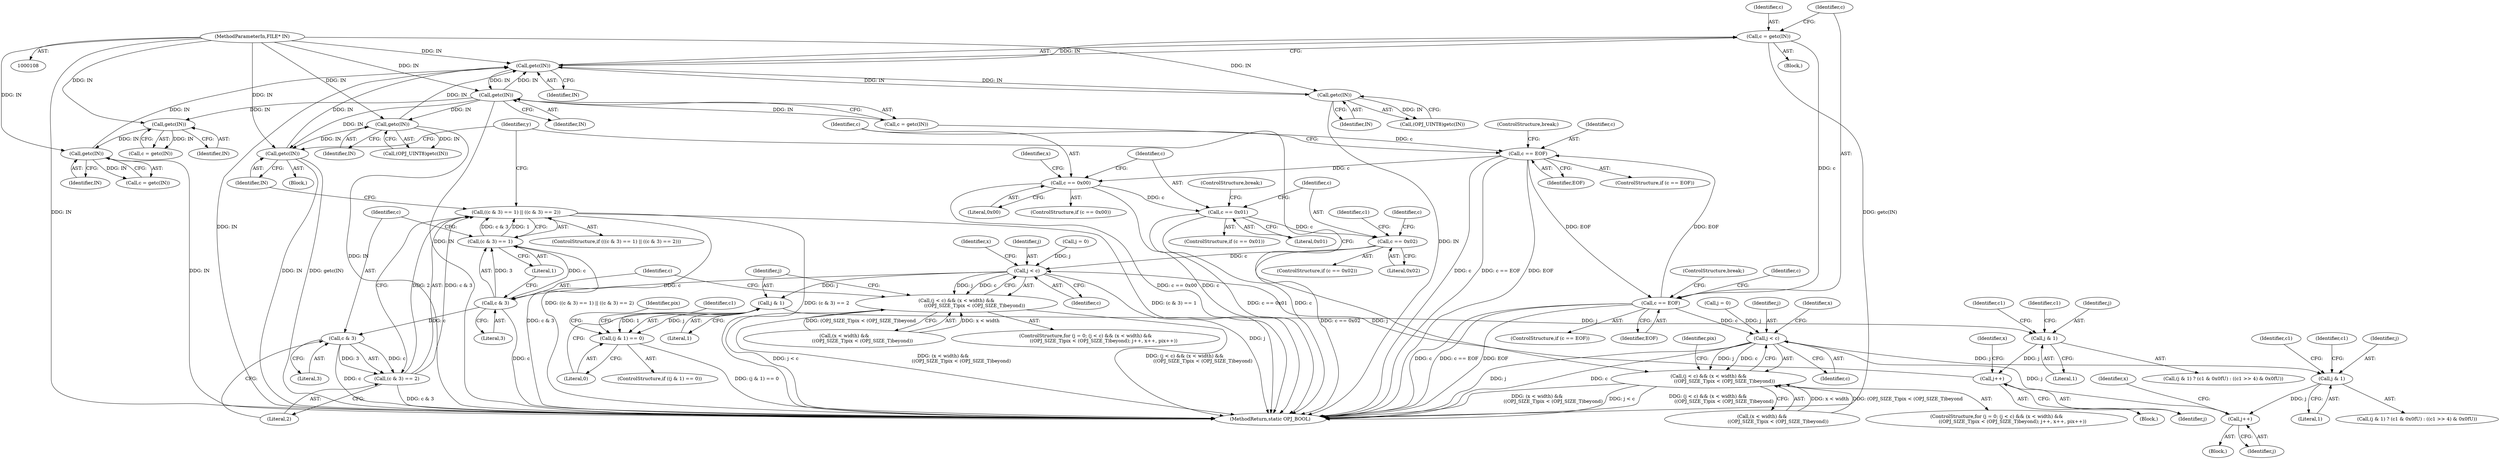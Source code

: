 digraph "0_openjpeg_cbe7384016083eac16078b359acd7a842253d503@API" {
"1000143" [label="(Call,c = getc(IN))"];
"1000145" [label="(Call,getc(IN))"];
"1000360" [label="(Call,getc(IN))"];
"1000215" [label="(Call,getc(IN))"];
"1000109" [label="(MethodParameterIn,FILE* IN)"];
"1000326" [label="(Call,getc(IN))"];
"1000264" [label="(Call,getc(IN))"];
"1000255" [label="(Call,getc(IN))"];
"1000162" [label="(Call,getc(IN))"];
"1000148" [label="(Call,c == EOF)"];
"1000169" [label="(Call,j < c)"];
"1000168" [label="(Call,(j < c) && (x < width) &&\n                     ((OPJ_SIZE_T)pix < (OPJ_SIZE_T)beyond))"];
"1000198" [label="(Call,j & 1)"];
"1000184" [label="(Call,j++)"];
"1000218" [label="(Call,c == EOF)"];
"1000224" [label="(Call,c == 0x00)"];
"1000242" [label="(Call,c == 0x01)"];
"1000249" [label="(Call,c == 0x02)"];
"1000292" [label="(Call,j < c)"];
"1000291" [label="(Call,(j < c) && (x < width) &&\n                        ((OPJ_SIZE_T)pix < (OPJ_SIZE_T)beyond))"];
"1000317" [label="(Call,j & 1)"];
"1000316" [label="(Call,(j & 1) == 0)"];
"1000334" [label="(Call,j & 1)"];
"1000307" [label="(Call,j++)"];
"1000350" [label="(Call,c & 3)"];
"1000349" [label="(Call,(c & 3) == 1)"];
"1000348" [label="(Call,((c & 3) == 1) || ((c & 3) == 2))"];
"1000355" [label="(Call,c & 3)"];
"1000354" [label="(Call,(c & 3) == 2)"];
"1000224" [label="(Call,c == 0x00)"];
"1000241" [label="(ControlStructure,if (c == 0x01))"];
"1000226" [label="(Literal,0x00)"];
"1000359" [label="(Block,)"];
"1000264" [label="(Call,getc(IN))"];
"1000335" [label="(Identifier,j)"];
"1000357" [label="(Literal,3)"];
"1000250" [label="(Identifier,c)"];
"1000183" [label="(Block,)"];
"1000213" [label="(Call,c = getc(IN))"];
"1000139" [label="(Identifier,y)"];
"1000297" [label="(Identifier,x)"];
"1000109" [label="(MethodParameterIn,FILE* IN)"];
"1000225" [label="(Identifier,c)"];
"1000308" [label="(Identifier,j)"];
"1000188" [label="(Identifier,x)"];
"1000172" [label="(Call,(x < width) &&\n                     ((OPJ_SIZE_T)pix < (OPJ_SIZE_T)beyond))"];
"1000355" [label="(Call,c & 3)"];
"1000246" [label="(ControlStructure,break;)"];
"1000222" [label="(ControlStructure,break;)"];
"1000316" [label="(Call,(j & 1) == 0)"];
"1000185" [label="(Identifier,j)"];
"1000199" [label="(Identifier,j)"];
"1000165" [label="(Call,j = 0)"];
"1000361" [label="(Identifier,IN)"];
"1000330" [label="(Identifier,pix)"];
"1000194" [label="(Identifier,pix)"];
"1000336" [label="(Literal,1)"];
"1000265" [label="(Identifier,IN)"];
"1000168" [label="(Call,(j < c) && (x < width) &&\n                     ((OPJ_SIZE_T)pix < (OPJ_SIZE_T)beyond))"];
"1000324" [label="(Call,(OPJ_UINT8)getc(IN))"];
"1000152" [label="(ControlStructure,break;)"];
"1000253" [label="(Call,c = getc(IN))"];
"1000333" [label="(Call,(j & 1) ? (c1 & 0x0fU) : ((c1 >> 4) & 0x0fU))"];
"1000198" [label="(Call,j & 1)"];
"1000162" [label="(Call,getc(IN))"];
"1000327" [label="(Identifier,IN)"];
"1000217" [label="(ControlStructure,if (c == EOF))"];
"1000144" [label="(Identifier,c)"];
"1000229" [label="(Identifier,x)"];
"1000376" [label="(MethodReturn,static OPJ_BOOL)"];
"1000323" [label="(Identifier,c1)"];
"1000326" [label="(Call,getc(IN))"];
"1000242" [label="(Call,c == 0x01)"];
"1000306" [label="(Block,)"];
"1000352" [label="(Literal,3)"];
"1000148" [label="(Call,c == EOF)"];
"1000350" [label="(Call,c & 3)"];
"1000287" [label="(ControlStructure,for (j = 0; (j < c) && (x < width) &&\n                        ((OPJ_SIZE_T)pix < (OPJ_SIZE_T)beyond); j++, x++, pix++))"];
"1000154" [label="(Identifier,c)"];
"1000334" [label="(Call,j & 1)"];
"1000216" [label="(Identifier,IN)"];
"1000169" [label="(Call,j < c)"];
"1000143" [label="(Call,c = getc(IN))"];
"1000254" [label="(Identifier,c)"];
"1000285" [label="(Identifier,c1)"];
"1000291" [label="(Call,(j < c) && (x < width) &&\n                        ((OPJ_SIZE_T)pix < (OPJ_SIZE_T)beyond))"];
"1000141" [label="(Block,)"];
"1000200" [label="(Literal,1)"];
"1000184" [label="(Call,j++)"];
"1000342" [label="(Identifier,c1)"];
"1000292" [label="(Call,j < c)"];
"1000315" [label="(ControlStructure,if ((j & 1) == 0))"];
"1000197" [label="(Call,(j & 1) ? (c1 & 0x0fU) : ((c1 >> 4) & 0x0fU))"];
"1000248" [label="(ControlStructure,if (c == 0x02))"];
"1000244" [label="(Literal,0x01)"];
"1000318" [label="(Identifier,j)"];
"1000170" [label="(Identifier,j)"];
"1000146" [label="(Identifier,IN)"];
"1000351" [label="(Identifier,c)"];
"1000349" [label="(Call,(c & 3) == 1)"];
"1000149" [label="(Identifier,c)"];
"1000163" [label="(Identifier,IN)"];
"1000293" [label="(Identifier,j)"];
"1000223" [label="(ControlStructure,if (c == 0x00))"];
"1000147" [label="(ControlStructure,if (c == EOF))"];
"1000262" [label="(Call,c = getc(IN))"];
"1000320" [label="(Literal,0)"];
"1000347" [label="(ControlStructure,if (((c & 3) == 1) || ((c & 3) == 2)))"];
"1000255" [label="(Call,getc(IN))"];
"1000294" [label="(Identifier,c)"];
"1000288" [label="(Call,j = 0)"];
"1000338" [label="(Identifier,c1)"];
"1000348" [label="(Call,((c & 3) == 1) || ((c & 3) == 2))"];
"1000220" [label="(Identifier,EOF)"];
"1000150" [label="(Identifier,EOF)"];
"1000218" [label="(Call,c == EOF)"];
"1000295" [label="(Call,(x < width) &&\n                        ((OPJ_SIZE_T)pix < (OPJ_SIZE_T)beyond))"];
"1000354" [label="(Call,(c & 3) == 2)"];
"1000164" [label="(ControlStructure,for (j = 0; (j < c) && (x < width) &&\n                     ((OPJ_SIZE_T)pix < (OPJ_SIZE_T)beyond); j++, x++, pix++))"];
"1000174" [label="(Identifier,x)"];
"1000251" [label="(Literal,0x02)"];
"1000256" [label="(Identifier,IN)"];
"1000219" [label="(Identifier,c)"];
"1000145" [label="(Call,getc(IN))"];
"1000171" [label="(Identifier,c)"];
"1000311" [label="(Identifier,x)"];
"1000249" [label="(Call,c == 0x02)"];
"1000356" [label="(Identifier,c)"];
"1000358" [label="(Literal,2)"];
"1000215" [label="(Call,getc(IN))"];
"1000206" [label="(Identifier,c1)"];
"1000319" [label="(Literal,1)"];
"1000243" [label="(Identifier,c)"];
"1000317" [label="(Call,j & 1)"];
"1000360" [label="(Call,getc(IN))"];
"1000160" [label="(Call,(OPJ_UINT8)getc(IN))"];
"1000307" [label="(Call,j++)"];
"1000353" [label="(Literal,1)"];
"1000202" [label="(Identifier,c1)"];
"1000143" -> "1000141"  [label="AST: "];
"1000143" -> "1000145"  [label="CFG: "];
"1000144" -> "1000143"  [label="AST: "];
"1000145" -> "1000143"  [label="AST: "];
"1000149" -> "1000143"  [label="CFG: "];
"1000143" -> "1000376"  [label="DDG: getc(IN)"];
"1000145" -> "1000143"  [label="DDG: IN"];
"1000143" -> "1000148"  [label="DDG: c"];
"1000145" -> "1000146"  [label="CFG: "];
"1000146" -> "1000145"  [label="AST: "];
"1000145" -> "1000376"  [label="DDG: IN"];
"1000360" -> "1000145"  [label="DDG: IN"];
"1000215" -> "1000145"  [label="DDG: IN"];
"1000264" -> "1000145"  [label="DDG: IN"];
"1000326" -> "1000145"  [label="DDG: IN"];
"1000162" -> "1000145"  [label="DDG: IN"];
"1000109" -> "1000145"  [label="DDG: IN"];
"1000145" -> "1000162"  [label="DDG: IN"];
"1000145" -> "1000215"  [label="DDG: IN"];
"1000360" -> "1000359"  [label="AST: "];
"1000360" -> "1000361"  [label="CFG: "];
"1000361" -> "1000360"  [label="AST: "];
"1000139" -> "1000360"  [label="CFG: "];
"1000360" -> "1000376"  [label="DDG: IN"];
"1000360" -> "1000376"  [label="DDG: getc(IN)"];
"1000215" -> "1000360"  [label="DDG: IN"];
"1000326" -> "1000360"  [label="DDG: IN"];
"1000109" -> "1000360"  [label="DDG: IN"];
"1000215" -> "1000213"  [label="AST: "];
"1000215" -> "1000216"  [label="CFG: "];
"1000216" -> "1000215"  [label="AST: "];
"1000213" -> "1000215"  [label="CFG: "];
"1000215" -> "1000376"  [label="DDG: IN"];
"1000215" -> "1000213"  [label="DDG: IN"];
"1000109" -> "1000215"  [label="DDG: IN"];
"1000215" -> "1000255"  [label="DDG: IN"];
"1000215" -> "1000326"  [label="DDG: IN"];
"1000109" -> "1000108"  [label="AST: "];
"1000109" -> "1000376"  [label="DDG: IN"];
"1000109" -> "1000162"  [label="DDG: IN"];
"1000109" -> "1000255"  [label="DDG: IN"];
"1000109" -> "1000264"  [label="DDG: IN"];
"1000109" -> "1000326"  [label="DDG: IN"];
"1000326" -> "1000324"  [label="AST: "];
"1000326" -> "1000327"  [label="CFG: "];
"1000327" -> "1000326"  [label="AST: "];
"1000324" -> "1000326"  [label="CFG: "];
"1000326" -> "1000376"  [label="DDG: IN"];
"1000326" -> "1000324"  [label="DDG: IN"];
"1000264" -> "1000262"  [label="AST: "];
"1000264" -> "1000265"  [label="CFG: "];
"1000265" -> "1000264"  [label="AST: "];
"1000262" -> "1000264"  [label="CFG: "];
"1000264" -> "1000376"  [label="DDG: IN"];
"1000264" -> "1000262"  [label="DDG: IN"];
"1000255" -> "1000264"  [label="DDG: IN"];
"1000255" -> "1000253"  [label="AST: "];
"1000255" -> "1000256"  [label="CFG: "];
"1000256" -> "1000255"  [label="AST: "];
"1000253" -> "1000255"  [label="CFG: "];
"1000255" -> "1000253"  [label="DDG: IN"];
"1000162" -> "1000160"  [label="AST: "];
"1000162" -> "1000163"  [label="CFG: "];
"1000163" -> "1000162"  [label="AST: "];
"1000160" -> "1000162"  [label="CFG: "];
"1000162" -> "1000376"  [label="DDG: IN"];
"1000162" -> "1000160"  [label="DDG: IN"];
"1000148" -> "1000147"  [label="AST: "];
"1000148" -> "1000150"  [label="CFG: "];
"1000149" -> "1000148"  [label="AST: "];
"1000150" -> "1000148"  [label="AST: "];
"1000152" -> "1000148"  [label="CFG: "];
"1000154" -> "1000148"  [label="CFG: "];
"1000148" -> "1000376"  [label="DDG: c"];
"1000148" -> "1000376"  [label="DDG: c == EOF"];
"1000148" -> "1000376"  [label="DDG: EOF"];
"1000218" -> "1000148"  [label="DDG: EOF"];
"1000148" -> "1000169"  [label="DDG: c"];
"1000148" -> "1000218"  [label="DDG: EOF"];
"1000169" -> "1000168"  [label="AST: "];
"1000169" -> "1000171"  [label="CFG: "];
"1000170" -> "1000169"  [label="AST: "];
"1000171" -> "1000169"  [label="AST: "];
"1000174" -> "1000169"  [label="CFG: "];
"1000168" -> "1000169"  [label="CFG: "];
"1000169" -> "1000376"  [label="DDG: c"];
"1000169" -> "1000376"  [label="DDG: j"];
"1000169" -> "1000168"  [label="DDG: j"];
"1000169" -> "1000168"  [label="DDG: c"];
"1000184" -> "1000169"  [label="DDG: j"];
"1000165" -> "1000169"  [label="DDG: j"];
"1000169" -> "1000198"  [label="DDG: j"];
"1000168" -> "1000164"  [label="AST: "];
"1000168" -> "1000172"  [label="CFG: "];
"1000172" -> "1000168"  [label="AST: "];
"1000139" -> "1000168"  [label="CFG: "];
"1000194" -> "1000168"  [label="CFG: "];
"1000168" -> "1000376"  [label="DDG: (j < c) && (x < width) &&\n                     ((OPJ_SIZE_T)pix < (OPJ_SIZE_T)beyond)"];
"1000168" -> "1000376"  [label="DDG: (x < width) &&\n                     ((OPJ_SIZE_T)pix < (OPJ_SIZE_T)beyond)"];
"1000168" -> "1000376"  [label="DDG: j < c"];
"1000172" -> "1000168"  [label="DDG: x < width"];
"1000172" -> "1000168"  [label="DDG: (OPJ_SIZE_T)pix < (OPJ_SIZE_T)beyond"];
"1000198" -> "1000197"  [label="AST: "];
"1000198" -> "1000200"  [label="CFG: "];
"1000199" -> "1000198"  [label="AST: "];
"1000200" -> "1000198"  [label="AST: "];
"1000202" -> "1000198"  [label="CFG: "];
"1000206" -> "1000198"  [label="CFG: "];
"1000198" -> "1000184"  [label="DDG: j"];
"1000184" -> "1000183"  [label="AST: "];
"1000184" -> "1000185"  [label="CFG: "];
"1000185" -> "1000184"  [label="AST: "];
"1000188" -> "1000184"  [label="CFG: "];
"1000218" -> "1000217"  [label="AST: "];
"1000218" -> "1000220"  [label="CFG: "];
"1000219" -> "1000218"  [label="AST: "];
"1000220" -> "1000218"  [label="AST: "];
"1000222" -> "1000218"  [label="CFG: "];
"1000225" -> "1000218"  [label="CFG: "];
"1000218" -> "1000376"  [label="DDG: c"];
"1000218" -> "1000376"  [label="DDG: c == EOF"];
"1000218" -> "1000376"  [label="DDG: EOF"];
"1000213" -> "1000218"  [label="DDG: c"];
"1000218" -> "1000224"  [label="DDG: c"];
"1000224" -> "1000223"  [label="AST: "];
"1000224" -> "1000226"  [label="CFG: "];
"1000225" -> "1000224"  [label="AST: "];
"1000226" -> "1000224"  [label="AST: "];
"1000229" -> "1000224"  [label="CFG: "];
"1000243" -> "1000224"  [label="CFG: "];
"1000224" -> "1000376"  [label="DDG: c"];
"1000224" -> "1000376"  [label="DDG: c == 0x00"];
"1000224" -> "1000242"  [label="DDG: c"];
"1000242" -> "1000241"  [label="AST: "];
"1000242" -> "1000244"  [label="CFG: "];
"1000243" -> "1000242"  [label="AST: "];
"1000244" -> "1000242"  [label="AST: "];
"1000246" -> "1000242"  [label="CFG: "];
"1000250" -> "1000242"  [label="CFG: "];
"1000242" -> "1000376"  [label="DDG: c == 0x01"];
"1000242" -> "1000376"  [label="DDG: c"];
"1000242" -> "1000249"  [label="DDG: c"];
"1000249" -> "1000248"  [label="AST: "];
"1000249" -> "1000251"  [label="CFG: "];
"1000250" -> "1000249"  [label="AST: "];
"1000251" -> "1000249"  [label="AST: "];
"1000254" -> "1000249"  [label="CFG: "];
"1000285" -> "1000249"  [label="CFG: "];
"1000249" -> "1000376"  [label="DDG: c == 0x02"];
"1000249" -> "1000292"  [label="DDG: c"];
"1000292" -> "1000291"  [label="AST: "];
"1000292" -> "1000294"  [label="CFG: "];
"1000293" -> "1000292"  [label="AST: "];
"1000294" -> "1000292"  [label="AST: "];
"1000297" -> "1000292"  [label="CFG: "];
"1000291" -> "1000292"  [label="CFG: "];
"1000292" -> "1000376"  [label="DDG: j"];
"1000292" -> "1000291"  [label="DDG: j"];
"1000292" -> "1000291"  [label="DDG: c"];
"1000288" -> "1000292"  [label="DDG: j"];
"1000307" -> "1000292"  [label="DDG: j"];
"1000292" -> "1000317"  [label="DDG: j"];
"1000292" -> "1000350"  [label="DDG: c"];
"1000291" -> "1000287"  [label="AST: "];
"1000291" -> "1000295"  [label="CFG: "];
"1000295" -> "1000291"  [label="AST: "];
"1000318" -> "1000291"  [label="CFG: "];
"1000351" -> "1000291"  [label="CFG: "];
"1000291" -> "1000376"  [label="DDG: (j < c) && (x < width) &&\n                        ((OPJ_SIZE_T)pix < (OPJ_SIZE_T)beyond)"];
"1000291" -> "1000376"  [label="DDG: j < c"];
"1000291" -> "1000376"  [label="DDG: (x < width) &&\n                        ((OPJ_SIZE_T)pix < (OPJ_SIZE_T)beyond)"];
"1000295" -> "1000291"  [label="DDG: x < width"];
"1000295" -> "1000291"  [label="DDG: (OPJ_SIZE_T)pix < (OPJ_SIZE_T)beyond"];
"1000317" -> "1000316"  [label="AST: "];
"1000317" -> "1000319"  [label="CFG: "];
"1000318" -> "1000317"  [label="AST: "];
"1000319" -> "1000317"  [label="AST: "];
"1000320" -> "1000317"  [label="CFG: "];
"1000317" -> "1000316"  [label="DDG: j"];
"1000317" -> "1000316"  [label="DDG: 1"];
"1000317" -> "1000334"  [label="DDG: j"];
"1000316" -> "1000315"  [label="AST: "];
"1000316" -> "1000320"  [label="CFG: "];
"1000320" -> "1000316"  [label="AST: "];
"1000323" -> "1000316"  [label="CFG: "];
"1000330" -> "1000316"  [label="CFG: "];
"1000316" -> "1000376"  [label="DDG: (j & 1) == 0"];
"1000334" -> "1000333"  [label="AST: "];
"1000334" -> "1000336"  [label="CFG: "];
"1000335" -> "1000334"  [label="AST: "];
"1000336" -> "1000334"  [label="AST: "];
"1000338" -> "1000334"  [label="CFG: "];
"1000342" -> "1000334"  [label="CFG: "];
"1000334" -> "1000307"  [label="DDG: j"];
"1000307" -> "1000306"  [label="AST: "];
"1000307" -> "1000308"  [label="CFG: "];
"1000308" -> "1000307"  [label="AST: "];
"1000311" -> "1000307"  [label="CFG: "];
"1000350" -> "1000349"  [label="AST: "];
"1000350" -> "1000352"  [label="CFG: "];
"1000351" -> "1000350"  [label="AST: "];
"1000352" -> "1000350"  [label="AST: "];
"1000353" -> "1000350"  [label="CFG: "];
"1000350" -> "1000376"  [label="DDG: c"];
"1000350" -> "1000349"  [label="DDG: c"];
"1000350" -> "1000349"  [label="DDG: 3"];
"1000350" -> "1000355"  [label="DDG: c"];
"1000349" -> "1000348"  [label="AST: "];
"1000349" -> "1000353"  [label="CFG: "];
"1000353" -> "1000349"  [label="AST: "];
"1000356" -> "1000349"  [label="CFG: "];
"1000348" -> "1000349"  [label="CFG: "];
"1000349" -> "1000376"  [label="DDG: c & 3"];
"1000349" -> "1000348"  [label="DDG: c & 3"];
"1000349" -> "1000348"  [label="DDG: 1"];
"1000348" -> "1000347"  [label="AST: "];
"1000348" -> "1000354"  [label="CFG: "];
"1000354" -> "1000348"  [label="AST: "];
"1000139" -> "1000348"  [label="CFG: "];
"1000361" -> "1000348"  [label="CFG: "];
"1000348" -> "1000376"  [label="DDG: (c & 3) == 1"];
"1000348" -> "1000376"  [label="DDG: ((c & 3) == 1) || ((c & 3) == 2)"];
"1000348" -> "1000376"  [label="DDG: (c & 3) == 2"];
"1000354" -> "1000348"  [label="DDG: c & 3"];
"1000354" -> "1000348"  [label="DDG: 2"];
"1000355" -> "1000354"  [label="AST: "];
"1000355" -> "1000357"  [label="CFG: "];
"1000356" -> "1000355"  [label="AST: "];
"1000357" -> "1000355"  [label="AST: "];
"1000358" -> "1000355"  [label="CFG: "];
"1000355" -> "1000376"  [label="DDG: c"];
"1000355" -> "1000354"  [label="DDG: c"];
"1000355" -> "1000354"  [label="DDG: 3"];
"1000354" -> "1000358"  [label="CFG: "];
"1000358" -> "1000354"  [label="AST: "];
"1000354" -> "1000376"  [label="DDG: c & 3"];
}
